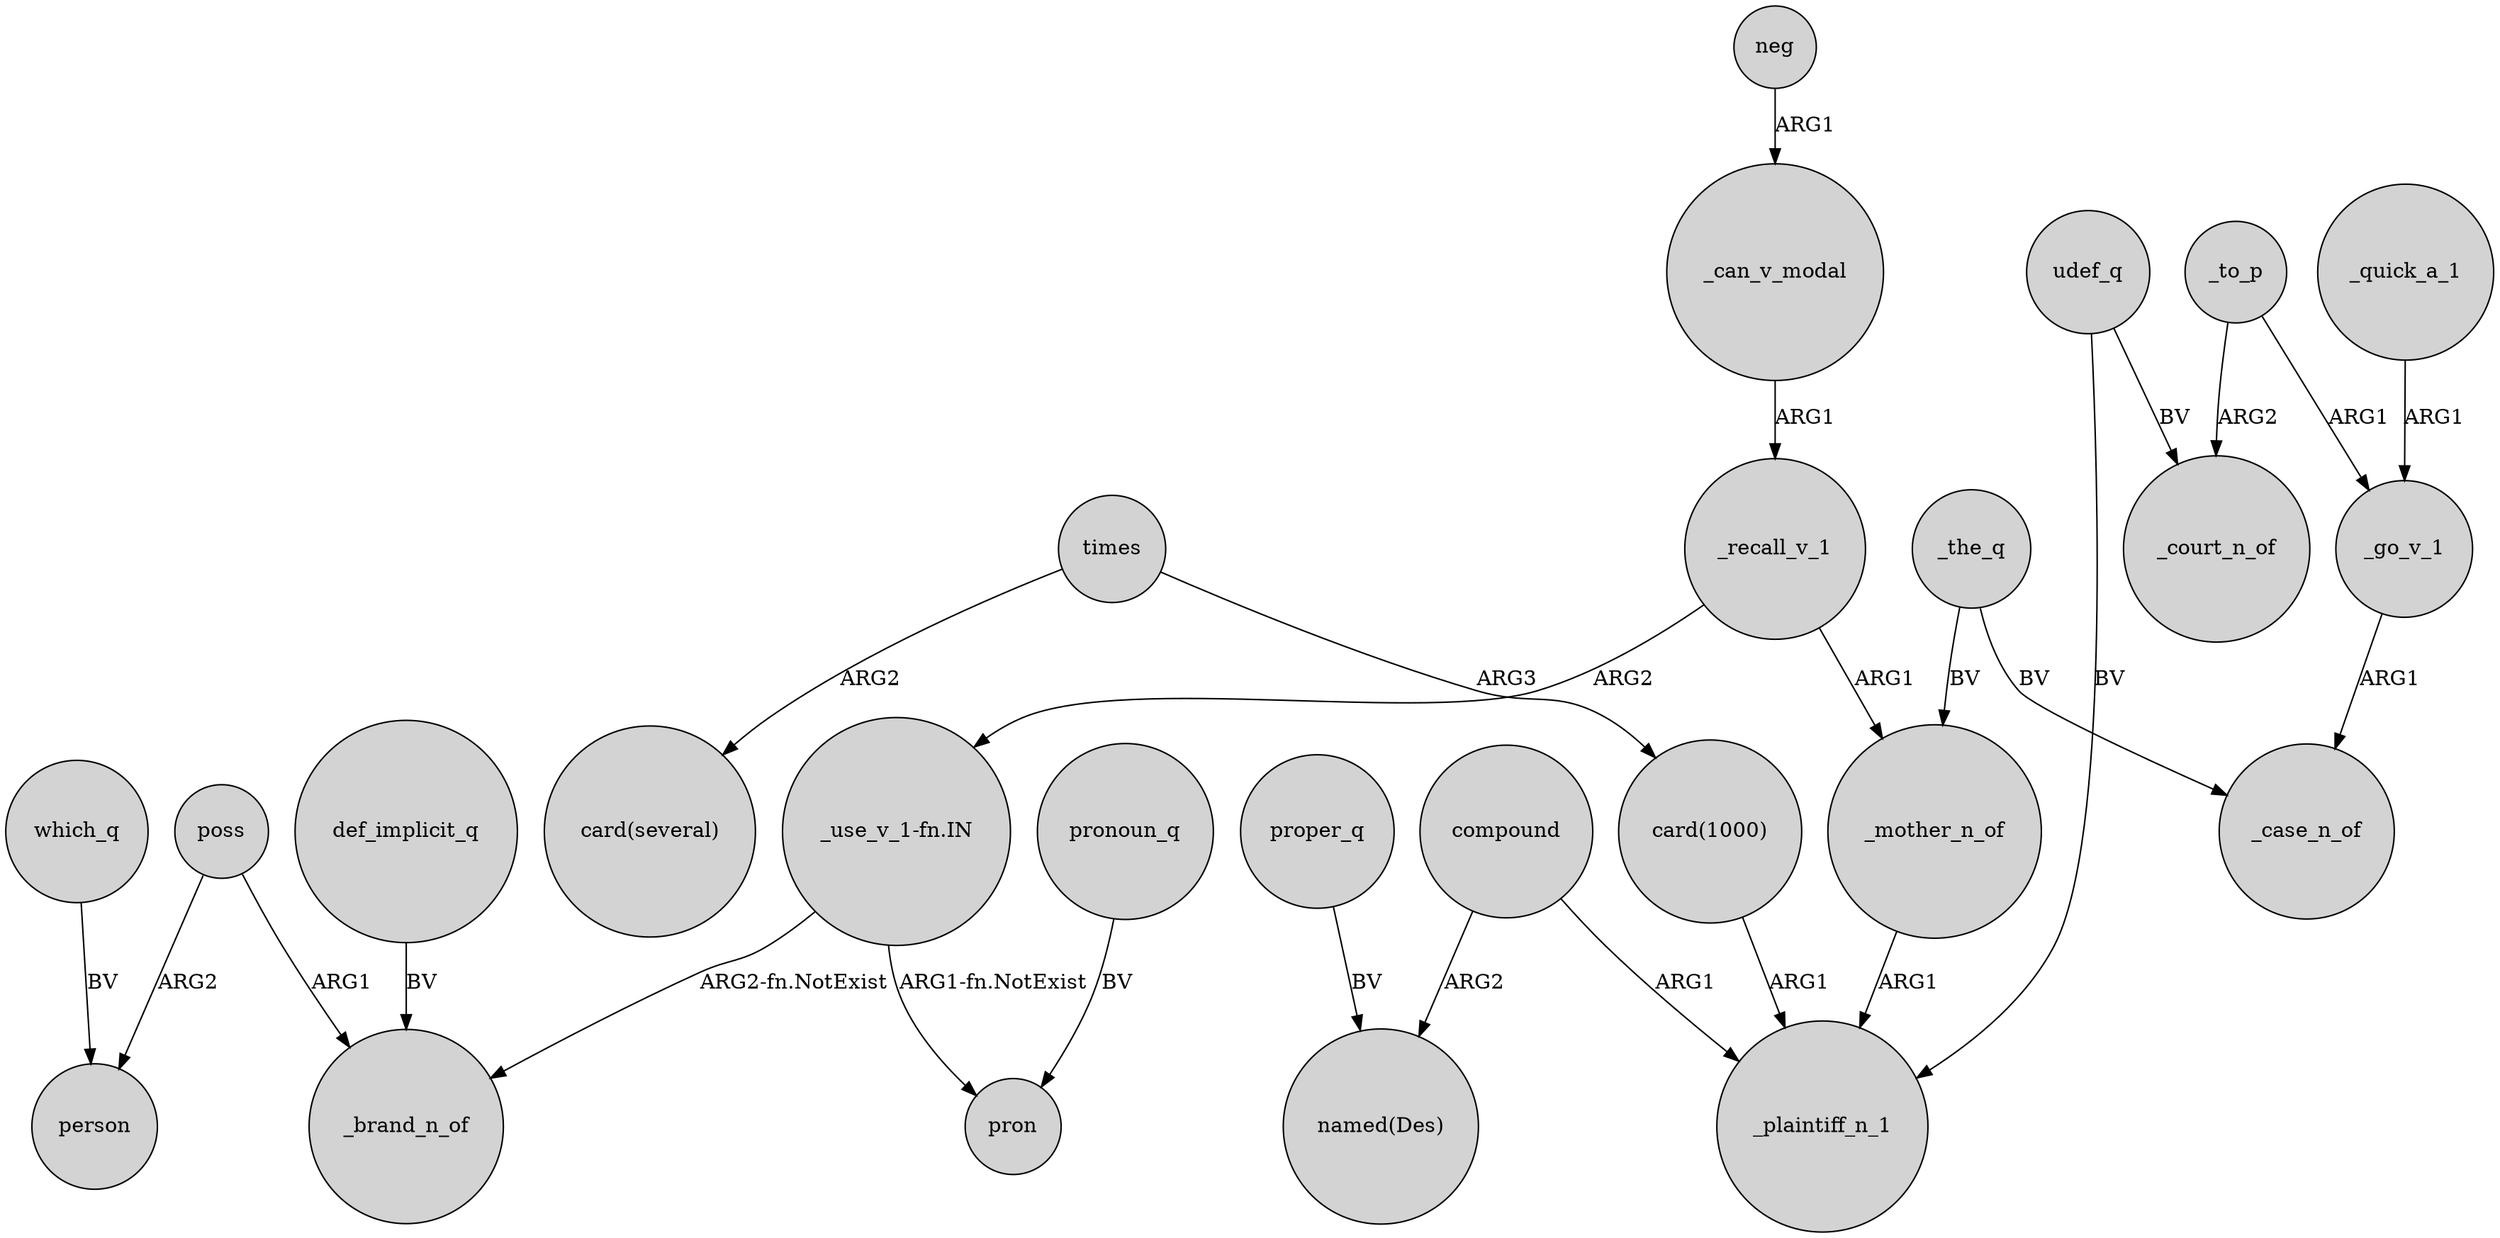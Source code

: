 digraph {
	node [shape=circle style=filled]
	_recall_v_1 -> "_use_v_1-fn.IN" [label=ARG2]
	poss -> person [label=ARG2]
	"_use_v_1-fn.IN" -> _brand_n_of [label="ARG2-fn.NotExist"]
	compound -> _plaintiff_n_1 [label=ARG1]
	_the_q -> _case_n_of [label=BV]
	udef_q -> _court_n_of [label=BV]
	compound -> "named(Des)" [label=ARG2]
	_quick_a_1 -> _go_v_1 [label=ARG1]
	"_use_v_1-fn.IN" -> pron [label="ARG1-fn.NotExist"]
	_mother_n_of -> _plaintiff_n_1 [label=ARG1]
	_recall_v_1 -> _mother_n_of [label=ARG1]
	_the_q -> _mother_n_of [label=BV]
	pronoun_q -> pron [label=BV]
	which_q -> person [label=BV]
	udef_q -> _plaintiff_n_1 [label=BV]
	_can_v_modal -> _recall_v_1 [label=ARG1]
	_to_p -> _go_v_1 [label=ARG1]
	def_implicit_q -> _brand_n_of [label=BV]
	_go_v_1 -> _case_n_of [label=ARG1]
	times -> "card(several)" [label=ARG2]
	proper_q -> "named(Des)" [label=BV]
	"card(1000)" -> _plaintiff_n_1 [label=ARG1]
	_to_p -> _court_n_of [label=ARG2]
	poss -> _brand_n_of [label=ARG1]
	neg -> _can_v_modal [label=ARG1]
	times -> "card(1000)" [label=ARG3]
}
